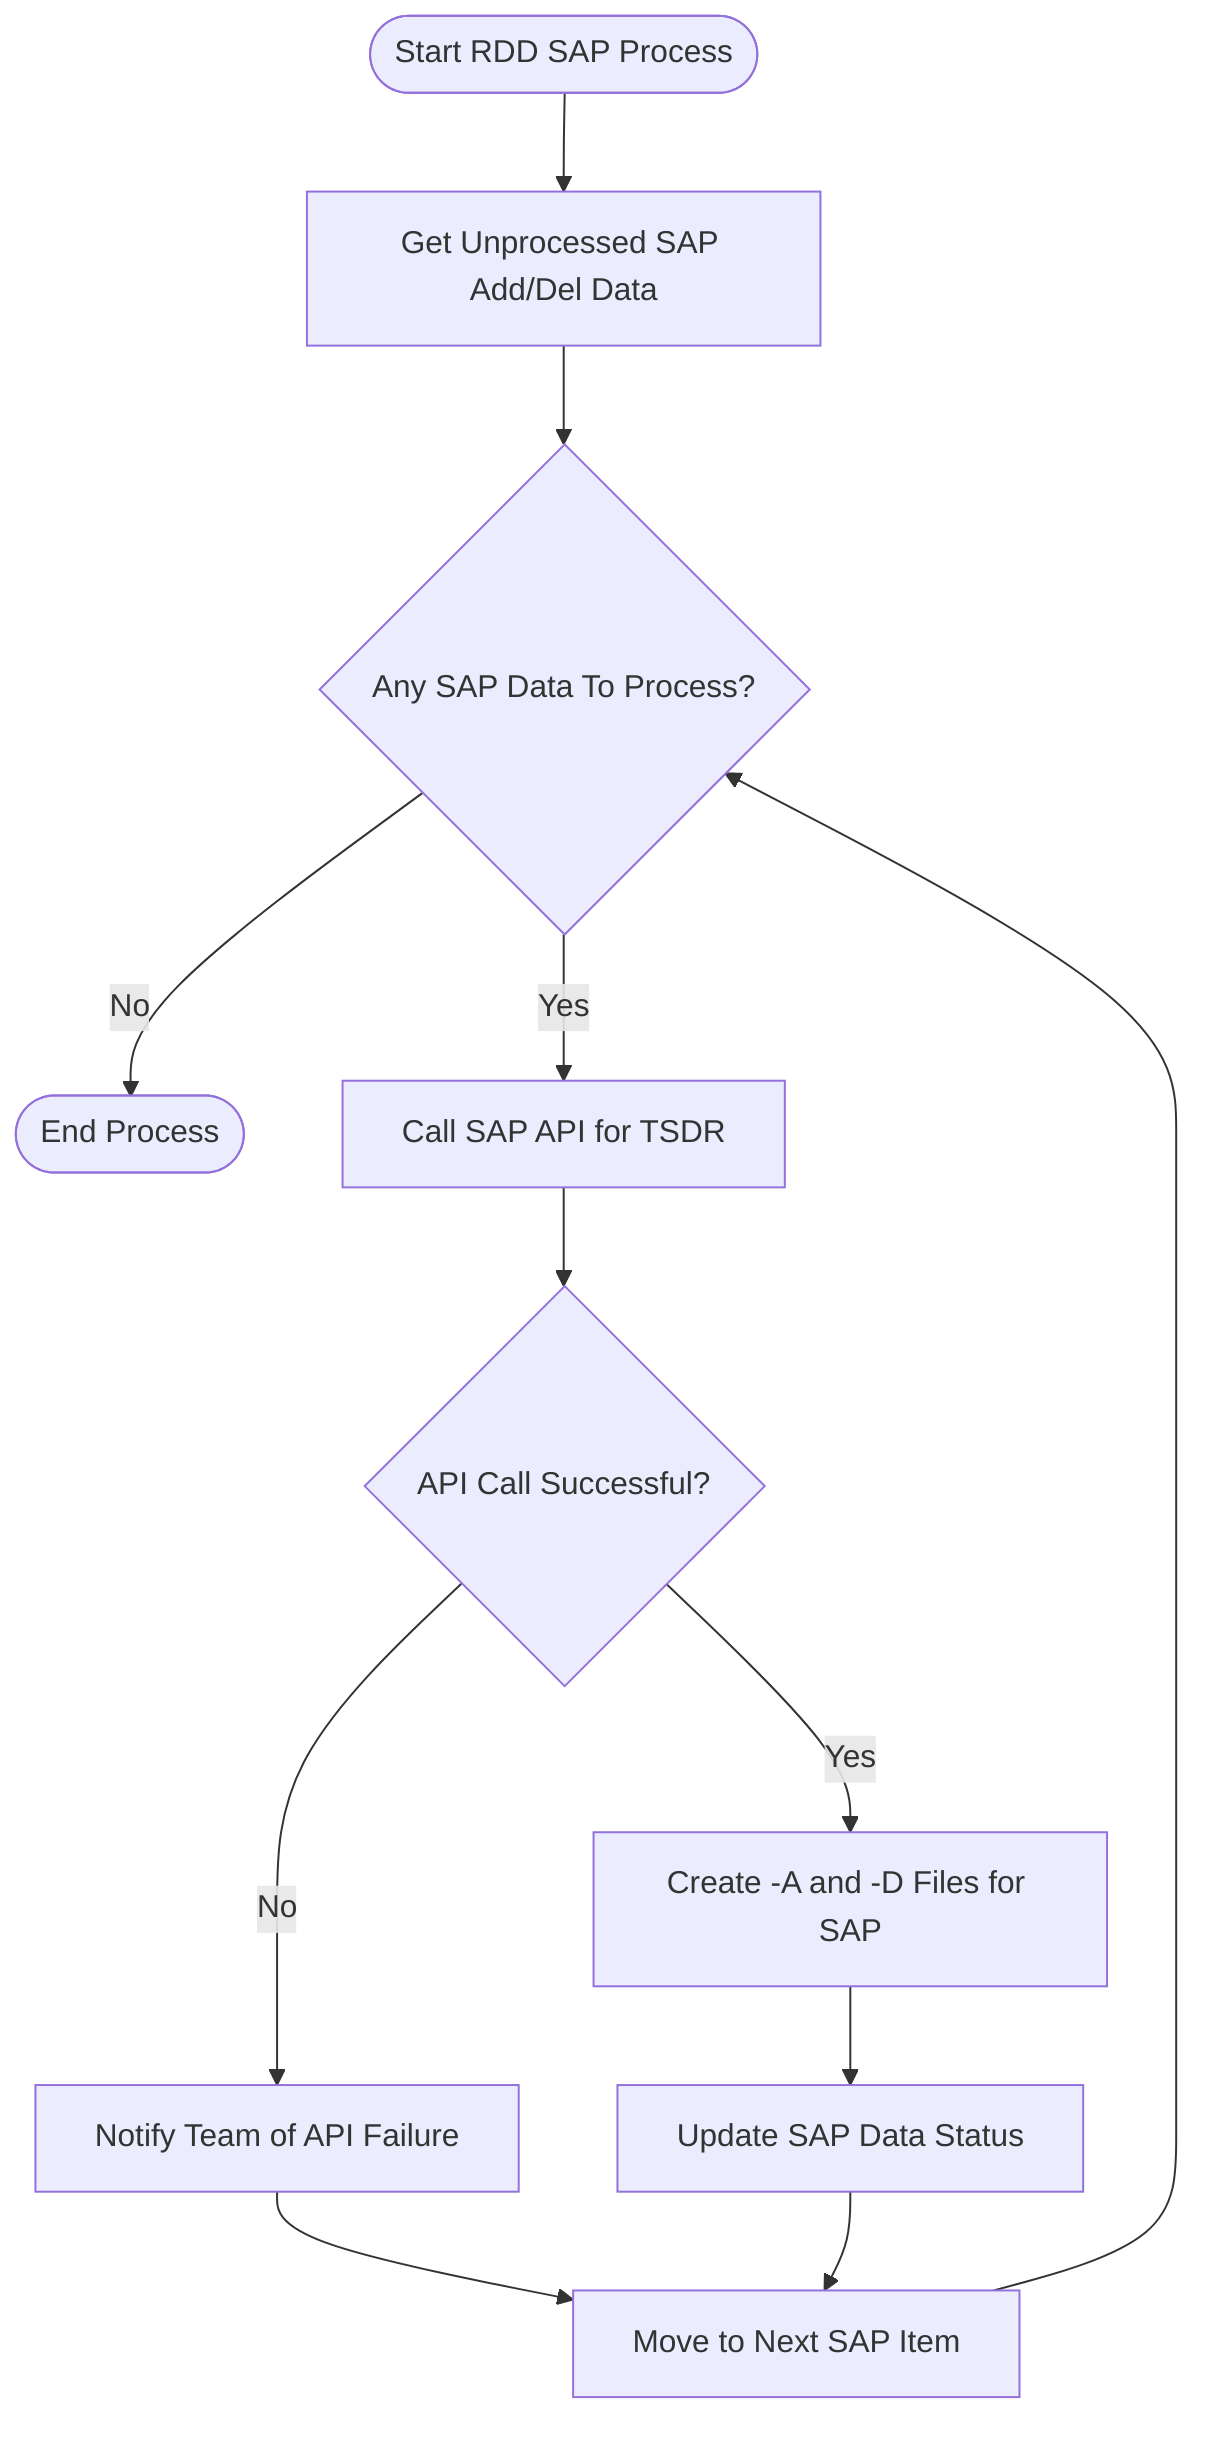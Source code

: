 flowchart TD
    A([Start RDD SAP Process]) --> B[Get Unprocessed SAP Add/Del Data]
    B --> C{Any SAP Data To Process?}
    C -->|No| D([End Process])
    C -->|Yes| E[Call SAP API for TSDR]
    E --> F{API Call Successful?}
    F -->|No| G[Notify Team of API Failure]
    G --> H[Move to Next SAP Item]
    F -->|Yes| I[Create -A and -D Files for SAP]
    I --> J[Update SAP Data Status]
    J --> H
    H --> C